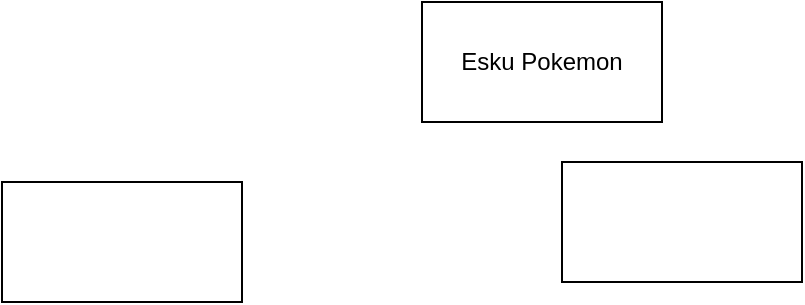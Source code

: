 <mxfile version="24.0.4" type="github">
  <diagram name="1 oldal" id="rJjOgKtLqAj0au_ih0mq">
    <mxGraphModel dx="1434" dy="790" grid="1" gridSize="10" guides="1" tooltips="1" connect="1" arrows="1" fold="1" page="1" pageScale="1" pageWidth="827" pageHeight="1169" math="0" shadow="0">
      <root>
        <mxCell id="0" />
        <mxCell id="1" parent="0" />
        <mxCell id="d10xtDlweWYbyBGK5G75-1" value="" style="rounded=0;whiteSpace=wrap;html=1;" vertex="1" parent="1">
          <mxGeometry x="110" y="100" width="120" height="60" as="geometry" />
        </mxCell>
        <mxCell id="d10xtDlweWYbyBGK5G75-2" value="Esku Pokemon" style="rounded=0;whiteSpace=wrap;html=1;" vertex="1" parent="1">
          <mxGeometry x="320" y="10" width="120" height="60" as="geometry" />
        </mxCell>
        <mxCell id="d10xtDlweWYbyBGK5G75-3" value="" style="rounded=0;whiteSpace=wrap;html=1;" vertex="1" parent="1">
          <mxGeometry x="390" y="90" width="120" height="60" as="geometry" />
        </mxCell>
      </root>
    </mxGraphModel>
  </diagram>
</mxfile>
